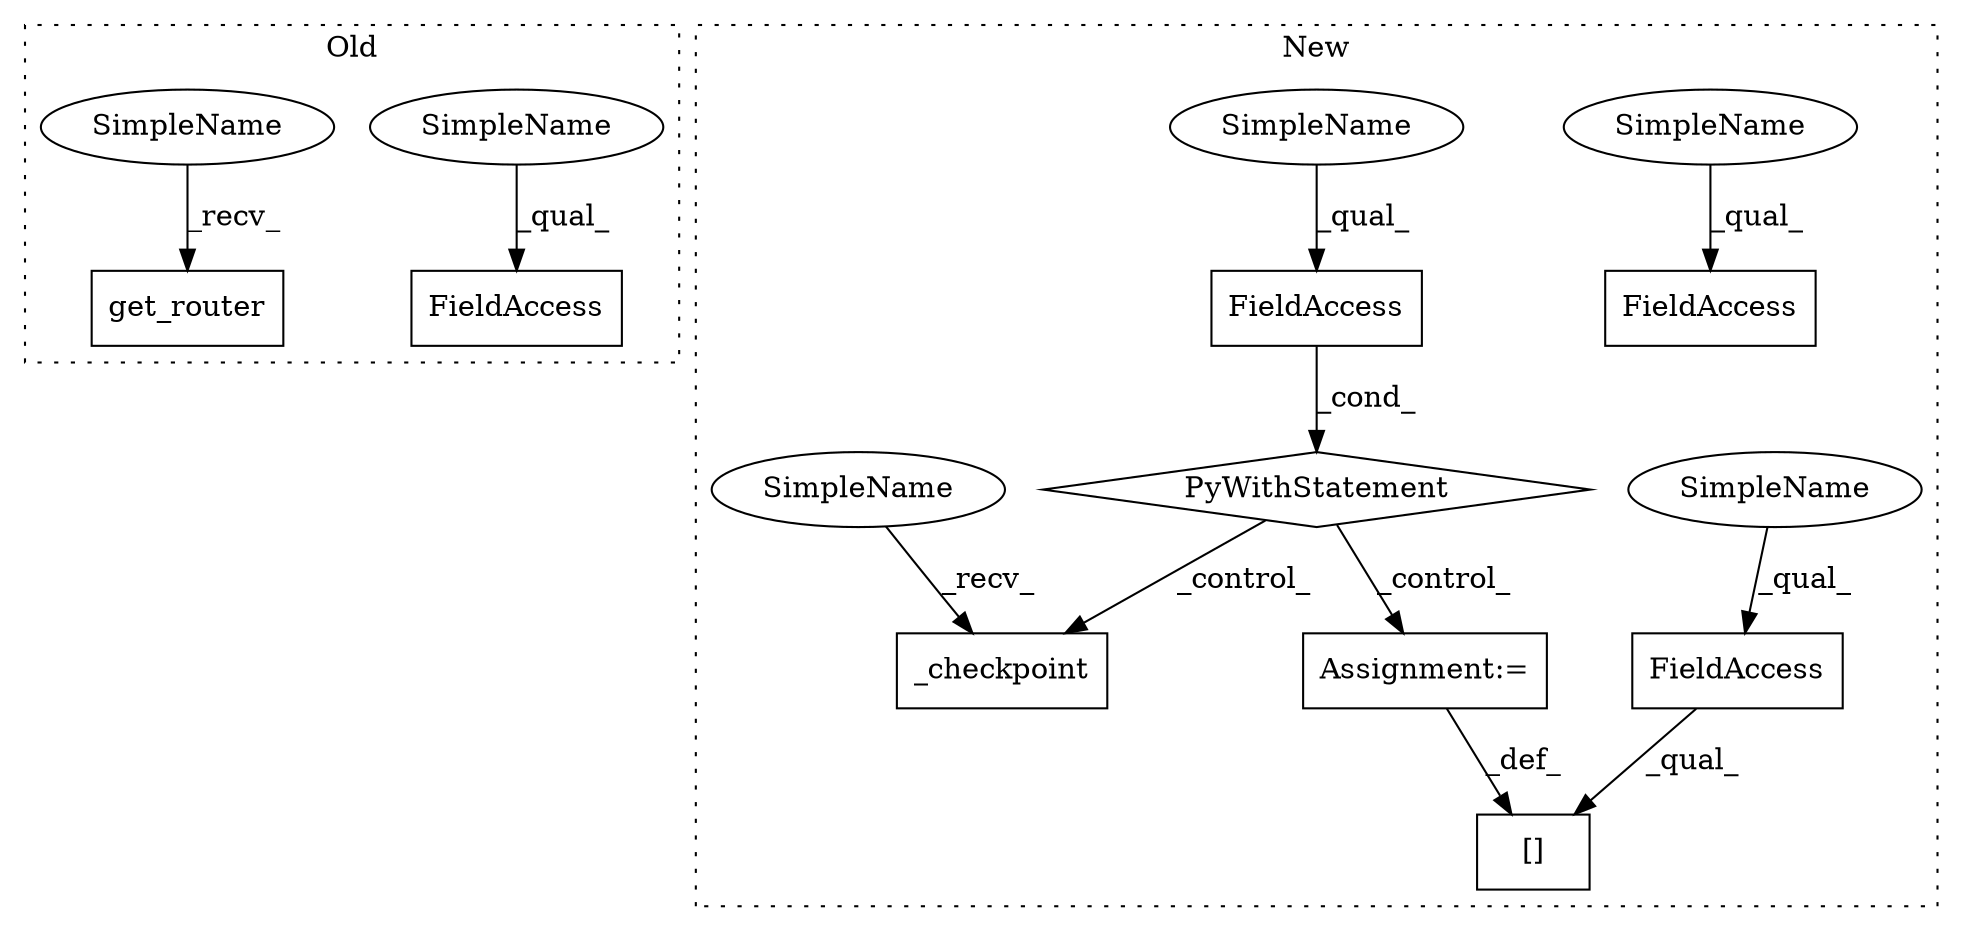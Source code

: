 digraph G {
subgraph cluster0 {
1 [label="get_router" a="32" s="10327" l="12" shape="box"];
4 [label="FieldAccess" a="22" s="10096" l="18" shape="box"];
10 [label="SimpleName" a="42" s="10096" l="4" shape="ellipse"];
11 [label="SimpleName" a="42" s="10322" l="4" shape="ellipse"];
label = "Old";
style="dotted";
}
subgraph cluster1 {
2 [label="[]" a="2" s="13578,13603" l="14,1" shape="box"];
3 [label="FieldAccess" a="22" s="13578" l="13" shape="box"];
5 [label="_checkpoint" a="32" s="13777" l="13" shape="box"];
6 [label="PyWithStatement" a="104" s="13436,13461" l="10,2" shape="diamond"];
7 [label="FieldAccess" a="22" s="13873" l="11" shape="box"];
8 [label="FieldAccess" a="22" s="13446" l="15" shape="box"];
9 [label="Assignment:=" a="7" s="13604" l="8" shape="box"];
12 [label="SimpleName" a="42" s="13873" l="4" shape="ellipse"];
13 [label="SimpleName" a="42" s="13578" l="4" shape="ellipse"];
14 [label="SimpleName" a="42" s="13446" l="4" shape="ellipse"];
15 [label="SimpleName" a="42" s="13772" l="4" shape="ellipse"];
label = "New";
style="dotted";
}
3 -> 2 [label="_qual_"];
6 -> 9 [label="_control_"];
6 -> 5 [label="_control_"];
8 -> 6 [label="_cond_"];
9 -> 2 [label="_def_"];
10 -> 4 [label="_qual_"];
11 -> 1 [label="_recv_"];
12 -> 7 [label="_qual_"];
13 -> 3 [label="_qual_"];
14 -> 8 [label="_qual_"];
15 -> 5 [label="_recv_"];
}